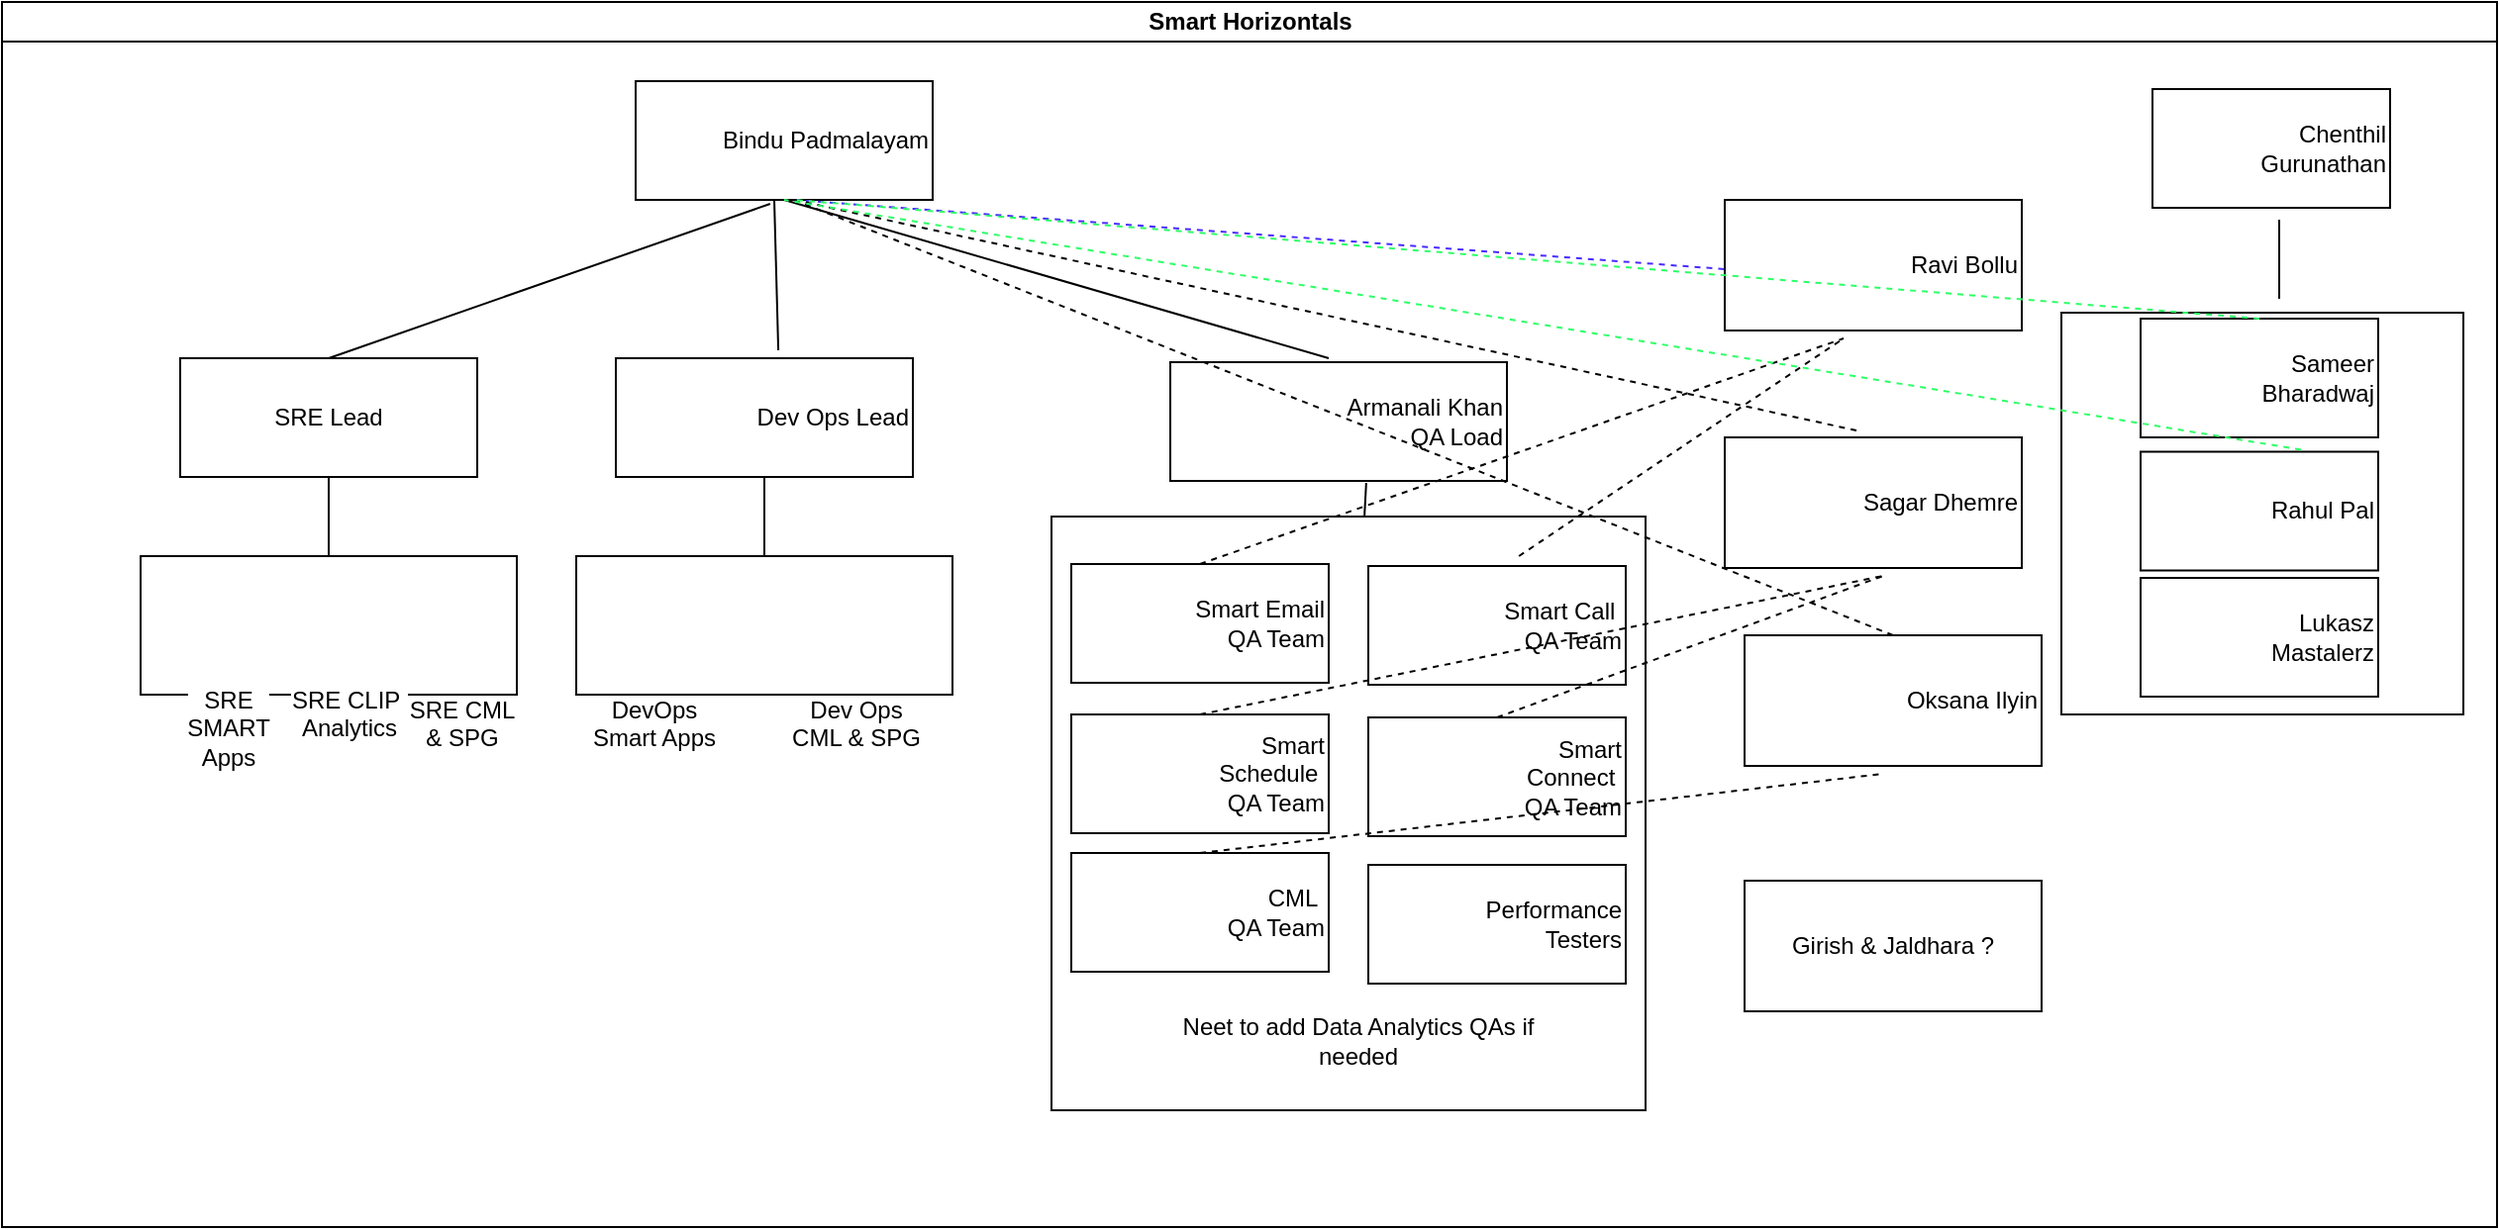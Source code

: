 <mxfile version="12.6.5" type="github">
  <diagram id="prtHgNgQTEPvFCAcTncT" name="Page-1">
    <mxGraphModel dx="1398" dy="706" grid="1" gridSize="10" guides="1" tooltips="1" connect="1" arrows="1" fold="1" page="1" pageScale="1" pageWidth="827" pageHeight="1169" math="0" shadow="0">
      <root>
        <mxCell id="0"/>
        <mxCell id="1" parent="0"/>
        <mxCell id="dNxyNK7c78bLwvsdeMH5-11" value="Smart Horizontals" style="swimlane;html=1;startSize=20;horizontal=1;containerType=tree;glass=0;strokeColor=#000000;" parent="1" vertex="1">
          <mxGeometry x="20" y="510" width="1260" height="619" as="geometry"/>
        </mxCell>
        <mxCell id="SQWEGb1DT-gPhA0ZAPpg-6" value="" style="whiteSpace=wrap;html=1;aspect=fixed;" parent="dNxyNK7c78bLwvsdeMH5-11" vertex="1">
          <mxGeometry x="1040" y="157" width="203" height="203" as="geometry"/>
        </mxCell>
        <mxCell id="SQWEGb1DT-gPhA0ZAPpg-4" value="Chenthil&lt;br&gt;Gurunathan" style="rounded=0;whiteSpace=wrap;html=1;align=right;" parent="dNxyNK7c78bLwvsdeMH5-11" vertex="1">
          <mxGeometry x="1086" y="44" width="120" height="60" as="geometry"/>
        </mxCell>
        <mxCell id="RRAYRTc91nMsAFZijI1P-2" value="Ravi Bollu" style="rounded=0;whiteSpace=wrap;html=1;align=right;" parent="dNxyNK7c78bLwvsdeMH5-11" vertex="1">
          <mxGeometry x="870" y="100" width="150" height="66" as="geometry"/>
        </mxCell>
        <mxCell id="RYNxEgdlnpWthMYJhhDc-46" value="" style="whiteSpace=wrap;html=1;aspect=fixed;" parent="dNxyNK7c78bLwvsdeMH5-11" vertex="1">
          <mxGeometry x="530" y="260" width="300" height="300" as="geometry"/>
        </mxCell>
        <mxCell id="RYNxEgdlnpWthMYJhhDc-32" value="Armanali Khan&lt;br&gt;QA Load" style="rounded=0;whiteSpace=wrap;html=1;align=right;" parent="dNxyNK7c78bLwvsdeMH5-11" vertex="1">
          <mxGeometry x="590" y="182" width="170" height="60" as="geometry"/>
        </mxCell>
        <mxCell id="RYNxEgdlnpWthMYJhhDc-1" value="Bindu Padmalayam" style="rounded=0;whiteSpace=wrap;html=1;align=right;" parent="dNxyNK7c78bLwvsdeMH5-11" vertex="1">
          <mxGeometry x="320" y="40" width="150" height="60" as="geometry"/>
        </mxCell>
        <mxCell id="RYNxEgdlnpWthMYJhhDc-2" value="" style="shape=image;html=1;verticalAlign=top;verticalLabelPosition=bottom;labelBackgroundColor=#ffffff;imageAspect=0;aspect=fixed;image=https://cdn1.iconfinder.com/data/icons/avatar-vol-9/512/10-128.png" parent="dNxyNK7c78bLwvsdeMH5-11" vertex="1">
          <mxGeometry x="320" y="40" width="48" height="48" as="geometry"/>
        </mxCell>
        <mxCell id="RYNxEgdlnpWthMYJhhDc-3" value="SRE Lead" style="rounded=0;whiteSpace=wrap;html=1;align=center;" parent="dNxyNK7c78bLwvsdeMH5-11" vertex="1">
          <mxGeometry x="90" y="180" width="150" height="60" as="geometry"/>
        </mxCell>
        <mxCell id="RYNxEgdlnpWthMYJhhDc-5" value="" style="shape=image;html=1;verticalAlign=top;verticalLabelPosition=bottom;labelBackgroundColor=#ffffff;imageAspect=0;aspect=fixed;image=https://cdn4.iconfinder.com/data/icons/avatar-vol-1-3/512/9-128.png" parent="dNxyNK7c78bLwvsdeMH5-11" vertex="1">
          <mxGeometry x="90" y="186" width="48" height="48" as="geometry"/>
        </mxCell>
        <mxCell id="RYNxEgdlnpWthMYJhhDc-6" value="" style="rounded=0;whiteSpace=wrap;html=1;" parent="dNxyNK7c78bLwvsdeMH5-11" vertex="1">
          <mxGeometry x="70" y="280" width="190" height="70" as="geometry"/>
        </mxCell>
        <mxCell id="RYNxEgdlnpWthMYJhhDc-7" value="SRE &lt;br&gt;SMART &lt;br&gt;Apps" style="shape=image;html=1;verticalAlign=top;verticalLabelPosition=bottom;labelBackgroundColor=#ffffff;imageAspect=0;aspect=fixed;image=https://cdn4.iconfinder.com/data/icons/avatar-vol-1-3/512/9-128.png" parent="dNxyNK7c78bLwvsdeMH5-11" vertex="1">
          <mxGeometry x="90" y="291" width="48" height="48" as="geometry"/>
        </mxCell>
        <mxCell id="RYNxEgdlnpWthMYJhhDc-9" value="SRE CML&lt;br&gt;&amp;amp; SPG" style="shape=image;html=1;verticalAlign=top;verticalLabelPosition=bottom;labelBackgroundColor=#ffffff;imageAspect=0;aspect=fixed;image=https://cdn4.iconfinder.com/data/icons/avatar-vol-1-3/512/9-128.png" parent="dNxyNK7c78bLwvsdeMH5-11" vertex="1">
          <mxGeometry x="208" y="296" width="48" height="48" as="geometry"/>
        </mxCell>
        <mxCell id="RYNxEgdlnpWthMYJhhDc-10" value="SRE CLIP&amp;nbsp;&lt;br&gt;Analytics" style="shape=image;html=1;verticalAlign=top;verticalLabelPosition=bottom;labelBackgroundColor=#ffffff;imageAspect=0;aspect=fixed;image=https://cdn1.iconfinder.com/data/icons/avatar-vol-9/512/10-128.png" parent="dNxyNK7c78bLwvsdeMH5-11" vertex="1">
          <mxGeometry x="151" y="291" width="48" height="48" as="geometry"/>
        </mxCell>
        <mxCell id="RYNxEgdlnpWthMYJhhDc-13" value="" style="endArrow=none;html=1;entryX=0.5;entryY=1;entryDx=0;entryDy=0;exitX=0.5;exitY=0;exitDx=0;exitDy=0;" parent="dNxyNK7c78bLwvsdeMH5-11" source="RYNxEgdlnpWthMYJhhDc-6" target="RYNxEgdlnpWthMYJhhDc-3" edge="1">
          <mxGeometry width="50" height="50" relative="1" as="geometry">
            <mxPoint x="160" y="290" as="sourcePoint"/>
            <mxPoint x="210" y="240" as="targetPoint"/>
          </mxGeometry>
        </mxCell>
        <mxCell id="RYNxEgdlnpWthMYJhhDc-14" value="" style="endArrow=none;html=1;exitX=0.5;exitY=0;exitDx=0;exitDy=0;entryX=0.453;entryY=1.033;entryDx=0;entryDy=0;entryPerimeter=0;" parent="dNxyNK7c78bLwvsdeMH5-11" source="RYNxEgdlnpWthMYJhhDc-3" target="RYNxEgdlnpWthMYJhhDc-1" edge="1">
          <mxGeometry width="50" height="50" relative="1" as="geometry">
            <mxPoint x="50" y="130" as="sourcePoint"/>
            <mxPoint x="100" y="80" as="targetPoint"/>
          </mxGeometry>
        </mxCell>
        <mxCell id="RYNxEgdlnpWthMYJhhDc-15" value="Dev Ops Lead" style="rounded=0;whiteSpace=wrap;html=1;align=right;" parent="dNxyNK7c78bLwvsdeMH5-11" vertex="1">
          <mxGeometry x="310" y="180" width="150" height="60" as="geometry"/>
        </mxCell>
        <mxCell id="RYNxEgdlnpWthMYJhhDc-17" value="" style="rounded=0;whiteSpace=wrap;html=1;" parent="dNxyNK7c78bLwvsdeMH5-11" vertex="1">
          <mxGeometry x="290" y="280" width="190" height="70" as="geometry"/>
        </mxCell>
        <mxCell id="RYNxEgdlnpWthMYJhhDc-21" value="" style="endArrow=none;html=1;entryX=0.5;entryY=1;entryDx=0;entryDy=0;exitX=0.5;exitY=0;exitDx=0;exitDy=0;" parent="dNxyNK7c78bLwvsdeMH5-11" source="RYNxEgdlnpWthMYJhhDc-17" target="RYNxEgdlnpWthMYJhhDc-15" edge="1">
          <mxGeometry width="50" height="50" relative="1" as="geometry">
            <mxPoint x="390" y="180" as="sourcePoint"/>
            <mxPoint x="440" y="130" as="targetPoint"/>
          </mxGeometry>
        </mxCell>
        <mxCell id="RYNxEgdlnpWthMYJhhDc-24" value="" style="endArrow=none;html=1;exitX=0.547;exitY=-0.067;exitDx=0;exitDy=0;exitPerimeter=0;" parent="dNxyNK7c78bLwvsdeMH5-11" source="RYNxEgdlnpWthMYJhhDc-15" edge="1">
          <mxGeometry width="50" height="50" relative="1" as="geometry">
            <mxPoint x="390" y="170" as="sourcePoint"/>
            <mxPoint x="390" y="100" as="targetPoint"/>
          </mxGeometry>
        </mxCell>
        <mxCell id="RYNxEgdlnpWthMYJhhDc-27" value="DevOps &lt;br&gt;Smart Apps" style="shape=image;html=1;verticalAlign=top;verticalLabelPosition=bottom;labelBackgroundColor=#ffffff;imageAspect=0;aspect=fixed;image=https://cdn0.iconfinder.com/data/icons/avatar-vol-2-4/512/2-128.png" parent="dNxyNK7c78bLwvsdeMH5-11" vertex="1">
          <mxGeometry x="300" y="286" width="58" height="58" as="geometry"/>
        </mxCell>
        <mxCell id="RYNxEgdlnpWthMYJhhDc-28" value="Dev Ops&lt;br&gt;CML &amp;amp; SPG" style="shape=image;html=1;verticalAlign=top;verticalLabelPosition=bottom;labelBackgroundColor=#ffffff;imageAspect=0;aspect=fixed;image=https://cdn0.iconfinder.com/data/icons/avatar-vol-2-4/512/2-128.png" parent="dNxyNK7c78bLwvsdeMH5-11" vertex="1">
          <mxGeometry x="402" y="286" width="58" height="58" as="geometry"/>
        </mxCell>
        <mxCell id="RYNxEgdlnpWthMYJhhDc-29" value="" style="shape=image;html=1;verticalAlign=top;verticalLabelPosition=bottom;labelBackgroundColor=#ffffff;imageAspect=0;aspect=fixed;image=https://cdn0.iconfinder.com/data/icons/avatar-vol-2-4/512/2-128.png" parent="dNxyNK7c78bLwvsdeMH5-11" vertex="1">
          <mxGeometry x="310" y="182" width="58" height="58" as="geometry"/>
        </mxCell>
        <mxCell id="RYNxEgdlnpWthMYJhhDc-31" value="" style="shape=image;html=1;verticalAlign=top;verticalLabelPosition=bottom;labelBackgroundColor=#ffffff;imageAspect=0;aspect=fixed;image=https://cdn0.iconfinder.com/data/icons/avatar-vol-2-4/512/8-128.png" parent="dNxyNK7c78bLwvsdeMH5-11" vertex="1">
          <mxGeometry x="600" y="186" width="56" height="56" as="geometry"/>
        </mxCell>
        <mxCell id="RYNxEgdlnpWthMYJhhDc-35" value="" style="endArrow=none;html=1;entryX=0.5;entryY=1;entryDx=0;entryDy=0;" parent="dNxyNK7c78bLwvsdeMH5-11" target="RYNxEgdlnpWthMYJhhDc-1" edge="1">
          <mxGeometry width="50" height="50" relative="1" as="geometry">
            <mxPoint x="670" y="180" as="sourcePoint"/>
            <mxPoint x="560" y="110" as="targetPoint"/>
          </mxGeometry>
        </mxCell>
        <mxCell id="RYNxEgdlnpWthMYJhhDc-36" value="Smart Email &lt;br&gt;QA Team" style="rounded=0;whiteSpace=wrap;html=1;align=right;" parent="dNxyNK7c78bLwvsdeMH5-11" vertex="1">
          <mxGeometry x="540" y="284" width="130" height="60" as="geometry"/>
        </mxCell>
        <mxCell id="RYNxEgdlnpWthMYJhhDc-37" value="" style="shape=image;html=1;verticalAlign=top;verticalLabelPosition=bottom;labelBackgroundColor=#ffffff;imageAspect=0;aspect=fixed;image=https://cdn0.iconfinder.com/data/icons/user-collection-4/512/users-128.png" parent="dNxyNK7c78bLwvsdeMH5-11" vertex="1">
          <mxGeometry x="549" y="288" width="51" height="51" as="geometry"/>
        </mxCell>
        <mxCell id="RYNxEgdlnpWthMYJhhDc-38" value="Smart Call&amp;nbsp;&lt;br&gt;QA Team" style="rounded=0;whiteSpace=wrap;html=1;align=right;" parent="dNxyNK7c78bLwvsdeMH5-11" vertex="1">
          <mxGeometry x="690" y="285" width="130" height="60" as="geometry"/>
        </mxCell>
        <mxCell id="RYNxEgdlnpWthMYJhhDc-39" value="" style="shape=image;html=1;verticalAlign=top;verticalLabelPosition=bottom;labelBackgroundColor=#ffffff;imageAspect=0;aspect=fixed;image=https://cdn0.iconfinder.com/data/icons/user-collection-4/512/users-128.png" parent="dNxyNK7c78bLwvsdeMH5-11" vertex="1">
          <mxGeometry x="700" y="291" width="51" height="51" as="geometry"/>
        </mxCell>
        <mxCell id="RYNxEgdlnpWthMYJhhDc-40" value="Smart &lt;br&gt;Schedule&amp;nbsp;&lt;br&gt;QA Team" style="rounded=0;whiteSpace=wrap;html=1;align=right;" parent="dNxyNK7c78bLwvsdeMH5-11" vertex="1">
          <mxGeometry x="540" y="360" width="130" height="60" as="geometry"/>
        </mxCell>
        <mxCell id="RYNxEgdlnpWthMYJhhDc-41" value="" style="shape=image;html=1;verticalAlign=top;verticalLabelPosition=bottom;labelBackgroundColor=#ffffff;imageAspect=0;aspect=fixed;image=https://cdn0.iconfinder.com/data/icons/user-collection-4/512/users-128.png" parent="dNxyNK7c78bLwvsdeMH5-11" vertex="1">
          <mxGeometry x="550" y="366" width="51" height="51" as="geometry"/>
        </mxCell>
        <mxCell id="RYNxEgdlnpWthMYJhhDc-42" value="Smart &lt;br&gt;Connect&amp;nbsp;&lt;br&gt;QA Team" style="rounded=0;whiteSpace=wrap;html=1;align=right;" parent="dNxyNK7c78bLwvsdeMH5-11" vertex="1">
          <mxGeometry x="690" y="361.5" width="130" height="60" as="geometry"/>
        </mxCell>
        <mxCell id="RYNxEgdlnpWthMYJhhDc-43" value="" style="shape=image;html=1;verticalAlign=top;verticalLabelPosition=bottom;labelBackgroundColor=#ffffff;imageAspect=0;aspect=fixed;image=https://cdn0.iconfinder.com/data/icons/user-collection-4/512/users-128.png" parent="dNxyNK7c78bLwvsdeMH5-11" vertex="1">
          <mxGeometry x="700" y="367.5" width="51" height="51" as="geometry"/>
        </mxCell>
        <mxCell id="RYNxEgdlnpWthMYJhhDc-44" value="CML&amp;nbsp;&lt;br&gt;QA Team" style="rounded=0;whiteSpace=wrap;html=1;align=right;" parent="dNxyNK7c78bLwvsdeMH5-11" vertex="1">
          <mxGeometry x="540" y="430" width="130" height="60" as="geometry"/>
        </mxCell>
        <mxCell id="RYNxEgdlnpWthMYJhhDc-45" value="" style="shape=image;html=1;verticalAlign=top;verticalLabelPosition=bottom;labelBackgroundColor=#ffffff;imageAspect=0;aspect=fixed;image=https://cdn0.iconfinder.com/data/icons/user-collection-4/512/users-128.png" parent="dNxyNK7c78bLwvsdeMH5-11" vertex="1">
          <mxGeometry x="550" y="436" width="51" height="51" as="geometry"/>
        </mxCell>
        <mxCell id="RYNxEgdlnpWthMYJhhDc-47" value="Performance &lt;br&gt;Testers" style="rounded=0;whiteSpace=wrap;html=1;align=right;" parent="dNxyNK7c78bLwvsdeMH5-11" vertex="1">
          <mxGeometry x="690" y="436" width="130" height="60" as="geometry"/>
        </mxCell>
        <mxCell id="RYNxEgdlnpWthMYJhhDc-48" value="" style="shape=image;html=1;verticalAlign=top;verticalLabelPosition=bottom;labelBackgroundColor=#ffffff;imageAspect=0;aspect=fixed;image=https://cdn0.iconfinder.com/data/icons/user-collection-4/512/users-128.png" parent="dNxyNK7c78bLwvsdeMH5-11" vertex="1">
          <mxGeometry x="700" y="442" width="51" height="51" as="geometry"/>
        </mxCell>
        <mxCell id="RYNxEgdlnpWthMYJhhDc-51" value="" style="endArrow=none;html=1;entryX=0.582;entryY=1.017;entryDx=0;entryDy=0;entryPerimeter=0;" parent="dNxyNK7c78bLwvsdeMH5-11" source="RYNxEgdlnpWthMYJhhDc-46" target="RYNxEgdlnpWthMYJhhDc-32" edge="1">
          <mxGeometry width="50" height="50" relative="1" as="geometry">
            <mxPoint x="670" y="300" as="sourcePoint"/>
            <mxPoint x="720" y="250" as="targetPoint"/>
          </mxGeometry>
        </mxCell>
        <mxCell id="RRAYRTc91nMsAFZijI1P-1" value="" style="shape=image;html=1;verticalAlign=top;verticalLabelPosition=bottom;labelBackgroundColor=#ffffff;imageAspect=0;aspect=fixed;image=https://cdn0.iconfinder.com/data/icons/avatar-vol-2-4/512/7-128.png" parent="dNxyNK7c78bLwvsdeMH5-11" vertex="1">
          <mxGeometry x="870" y="106" width="58" height="58" as="geometry"/>
        </mxCell>
        <mxCell id="RRAYRTc91nMsAFZijI1P-3" value="" style="endArrow=none;dashed=1;html=1;exitX=0.5;exitY=0;exitDx=0;exitDy=0;" parent="dNxyNK7c78bLwvsdeMH5-11" source="RYNxEgdlnpWthMYJhhDc-36" edge="1">
          <mxGeometry width="50" height="50" relative="1" as="geometry">
            <mxPoint x="950" y="310" as="sourcePoint"/>
            <mxPoint x="930" y="170" as="targetPoint"/>
          </mxGeometry>
        </mxCell>
        <mxCell id="RRAYRTc91nMsAFZijI1P-4" value="Sagar Dhemre" style="rounded=0;whiteSpace=wrap;html=1;align=right;" parent="dNxyNK7c78bLwvsdeMH5-11" vertex="1">
          <mxGeometry x="870" y="220" width="150" height="66" as="geometry"/>
        </mxCell>
        <mxCell id="RRAYRTc91nMsAFZijI1P-5" value="" style="shape=image;html=1;verticalAlign=top;verticalLabelPosition=bottom;labelBackgroundColor=#ffffff;imageAspect=0;aspect=fixed;image=https://cdn0.iconfinder.com/data/icons/avatar-vol-2-4/512/7-128.png" parent="dNxyNK7c78bLwvsdeMH5-11" vertex="1">
          <mxGeometry x="870" y="226" width="58" height="58" as="geometry"/>
        </mxCell>
        <mxCell id="RRAYRTc91nMsAFZijI1P-6" value="" style="endArrow=none;dashed=1;html=1;exitX=0.5;exitY=0;exitDx=0;exitDy=0;" parent="dNxyNK7c78bLwvsdeMH5-11" source="RYNxEgdlnpWthMYJhhDc-40" edge="1">
          <mxGeometry width="50" height="50" relative="1" as="geometry">
            <mxPoint x="930" y="340" as="sourcePoint"/>
            <mxPoint x="950" y="290" as="targetPoint"/>
          </mxGeometry>
        </mxCell>
        <mxCell id="RRAYRTc91nMsAFZijI1P-7" value="" style="endArrow=none;dashed=1;html=1;exitX=0.5;exitY=0;exitDx=0;exitDy=0;" parent="dNxyNK7c78bLwvsdeMH5-11" source="RYNxEgdlnpWthMYJhhDc-42" edge="1">
          <mxGeometry width="50" height="50" relative="1" as="geometry">
            <mxPoint x="930" y="400" as="sourcePoint"/>
            <mxPoint x="950" y="290" as="targetPoint"/>
          </mxGeometry>
        </mxCell>
        <mxCell id="RRAYRTc91nMsAFZijI1P-8" value="" style="endArrow=none;dashed=1;html=1;exitX=0.585;exitY=-0.083;exitDx=0;exitDy=0;exitPerimeter=0;" parent="dNxyNK7c78bLwvsdeMH5-11" source="RYNxEgdlnpWthMYJhhDc-38" edge="1">
          <mxGeometry width="50" height="50" relative="1" as="geometry">
            <mxPoint x="920" y="220" as="sourcePoint"/>
            <mxPoint x="930" y="170" as="targetPoint"/>
          </mxGeometry>
        </mxCell>
        <mxCell id="RRAYRTc91nMsAFZijI1P-9" value="Oksana Ilyin" style="rounded=0;whiteSpace=wrap;html=1;align=right;" parent="dNxyNK7c78bLwvsdeMH5-11" vertex="1">
          <mxGeometry x="880" y="320" width="150" height="66" as="geometry"/>
        </mxCell>
        <mxCell id="RRAYRTc91nMsAFZijI1P-11" value="" style="shape=image;html=1;verticalAlign=top;verticalLabelPosition=bottom;labelBackgroundColor=#ffffff;imageAspect=0;aspect=fixed;image=https://cdn1.iconfinder.com/data/icons/avatar-vol-9/512/10-128.png" parent="dNxyNK7c78bLwvsdeMH5-11" vertex="1">
          <mxGeometry x="890" y="329" width="48" height="48" as="geometry"/>
        </mxCell>
        <mxCell id="RRAYRTc91nMsAFZijI1P-12" value="" style="endArrow=none;dashed=1;html=1;exitX=0.5;exitY=0;exitDx=0;exitDy=0;" parent="dNxyNK7c78bLwvsdeMH5-11" source="RYNxEgdlnpWthMYJhhDc-44" edge="1">
          <mxGeometry width="50" height="50" relative="1" as="geometry">
            <mxPoint x="920" y="470" as="sourcePoint"/>
            <mxPoint x="950" y="390" as="targetPoint"/>
          </mxGeometry>
        </mxCell>
        <mxCell id="RRAYRTc91nMsAFZijI1P-13" value="Neet to add Data Analytics QAs if needed" style="text;html=1;strokeColor=none;fillColor=none;align=center;verticalAlign=middle;whiteSpace=wrap;rounded=0;" parent="dNxyNK7c78bLwvsdeMH5-11" vertex="1">
          <mxGeometry x="580" y="510" width="210" height="30" as="geometry"/>
        </mxCell>
        <mxCell id="RRAYRTc91nMsAFZijI1P-14" value="" style="endArrow=none;dashed=1;html=1;entryX=0;entryY=0.5;entryDx=0;entryDy=0;strokeColor=#482BFF;" parent="dNxyNK7c78bLwvsdeMH5-11" target="RRAYRTc91nMsAFZijI1P-1" edge="1">
          <mxGeometry width="50" height="50" relative="1" as="geometry">
            <mxPoint x="400" y="100" as="sourcePoint"/>
            <mxPoint x="680" y="80" as="targetPoint"/>
          </mxGeometry>
        </mxCell>
        <mxCell id="RRAYRTc91nMsAFZijI1P-15" value="" style="endArrow=none;dashed=1;html=1;entryX=0.46;entryY=-0.045;entryDx=0;entryDy=0;entryPerimeter=0;strokeColor=#000000;" parent="dNxyNK7c78bLwvsdeMH5-11" target="RRAYRTc91nMsAFZijI1P-4" edge="1">
          <mxGeometry width="50" height="50" relative="1" as="geometry">
            <mxPoint x="400" y="100" as="sourcePoint"/>
            <mxPoint x="790" y="130" as="targetPoint"/>
          </mxGeometry>
        </mxCell>
        <mxCell id="RRAYRTc91nMsAFZijI1P-16" value="" style="endArrow=none;dashed=1;html=1;entryX=0.5;entryY=0;entryDx=0;entryDy=0;strokeColor=#000000;" parent="dNxyNK7c78bLwvsdeMH5-11" target="RRAYRTc91nMsAFZijI1P-9" edge="1">
          <mxGeometry width="50" height="50" relative="1" as="geometry">
            <mxPoint x="400" y="100" as="sourcePoint"/>
            <mxPoint x="830" y="130" as="targetPoint"/>
          </mxGeometry>
        </mxCell>
        <mxCell id="RRAYRTc91nMsAFZijI1P-17" value="Girish &amp;amp; Jaldhara ?" style="rounded=0;whiteSpace=wrap;html=1;" parent="dNxyNK7c78bLwvsdeMH5-11" vertex="1">
          <mxGeometry x="880" y="444" width="150" height="66" as="geometry"/>
        </mxCell>
        <mxCell id="RRAYRTc91nMsAFZijI1P-19" value="" style="shape=image;html=1;verticalAlign=top;verticalLabelPosition=bottom;labelBackgroundColor=#ffffff;imageAspect=0;aspect=fixed;image=https://cdn4.iconfinder.com/data/icons/avatar-vol-1-3/512/7-128.png" parent="dNxyNK7c78bLwvsdeMH5-11" vertex="1">
          <mxGeometry x="1086" y="50" width="44" height="44" as="geometry"/>
        </mxCell>
        <mxCell id="RRAYRTc91nMsAFZijI1P-20" value="Sameer&lt;br&gt;Bharadwaj" style="rounded=0;whiteSpace=wrap;html=1;align=right;" parent="dNxyNK7c78bLwvsdeMH5-11" vertex="1">
          <mxGeometry x="1080" y="160" width="120" height="60" as="geometry"/>
        </mxCell>
        <mxCell id="RRAYRTc91nMsAFZijI1P-21" value="" style="shape=image;html=1;verticalAlign=top;verticalLabelPosition=bottom;labelBackgroundColor=#ffffff;imageAspect=0;aspect=fixed;image=https://cdn4.iconfinder.com/data/icons/avatar-vol-1-3/512/7-128.png" parent="dNxyNK7c78bLwvsdeMH5-11" vertex="1">
          <mxGeometry x="1080" y="166" width="44" height="44" as="geometry"/>
        </mxCell>
        <mxCell id="RRAYRTc91nMsAFZijI1P-22" value="Rahul Pal" style="rounded=0;whiteSpace=wrap;html=1;align=right;" parent="dNxyNK7c78bLwvsdeMH5-11" vertex="1">
          <mxGeometry x="1080" y="227.25" width="120" height="60" as="geometry"/>
        </mxCell>
        <mxCell id="RRAYRTc91nMsAFZijI1P-23" value="" style="shape=image;html=1;verticalAlign=top;verticalLabelPosition=bottom;labelBackgroundColor=#ffffff;imageAspect=0;aspect=fixed;image=https://cdn4.iconfinder.com/data/icons/avatar-vol-1-3/512/7-128.png" parent="dNxyNK7c78bLwvsdeMH5-11" vertex="1">
          <mxGeometry x="1086" y="235.25" width="44" height="44" as="geometry"/>
        </mxCell>
        <mxCell id="RRAYRTc91nMsAFZijI1P-28" value="" style="endArrow=none;dashed=1;html=1;strokeColor=#2EFF66;exitX=0.5;exitY=0;exitDx=0;exitDy=0;" parent="dNxyNK7c78bLwvsdeMH5-11" source="RRAYRTc91nMsAFZijI1P-20" edge="1">
          <mxGeometry width="50" height="50" relative="1" as="geometry">
            <mxPoint x="1130" y="350" as="sourcePoint"/>
            <mxPoint x="400" y="100" as="targetPoint"/>
          </mxGeometry>
        </mxCell>
        <mxCell id="RRAYRTc91nMsAFZijI1P-31" value="" style="endArrow=none;dashed=1;html=1;strokeColor=#2EFF66;entryX=0.5;entryY=1;entryDx=0;entryDy=0;exitX=0.675;exitY=-0.017;exitDx=0;exitDy=0;exitPerimeter=0;" parent="dNxyNK7c78bLwvsdeMH5-11" source="RRAYRTc91nMsAFZijI1P-22" target="RYNxEgdlnpWthMYJhhDc-1" edge="1">
          <mxGeometry width="50" height="50" relative="1" as="geometry">
            <mxPoint x="390" y="150" as="sourcePoint"/>
            <mxPoint x="440" y="100" as="targetPoint"/>
          </mxGeometry>
        </mxCell>
        <mxCell id="SQWEGb1DT-gPhA0ZAPpg-1" value="Lukasz&lt;br&gt;Mastalerz" style="rounded=0;whiteSpace=wrap;html=1;align=right;" parent="dNxyNK7c78bLwvsdeMH5-11" vertex="1">
          <mxGeometry x="1080" y="291" width="120" height="60" as="geometry"/>
        </mxCell>
        <mxCell id="SQWEGb1DT-gPhA0ZAPpg-2" value="" style="shape=image;html=1;verticalAlign=top;verticalLabelPosition=bottom;labelBackgroundColor=#ffffff;imageAspect=0;aspect=fixed;image=https://cdn4.iconfinder.com/data/icons/avatar-vol-1-3/512/7-128.png" parent="dNxyNK7c78bLwvsdeMH5-11" vertex="1">
          <mxGeometry x="1080" y="297" width="44" height="44" as="geometry"/>
        </mxCell>
        <mxCell id="SQWEGb1DT-gPhA0ZAPpg-8" value="" style="endArrow=none;html=1;strokeColor=#010502;" parent="dNxyNK7c78bLwvsdeMH5-11" edge="1">
          <mxGeometry width="50" height="50" relative="1" as="geometry">
            <mxPoint x="1150" y="150" as="sourcePoint"/>
            <mxPoint x="1150" y="110" as="targetPoint"/>
          </mxGeometry>
        </mxCell>
      </root>
    </mxGraphModel>
  </diagram>
</mxfile>
